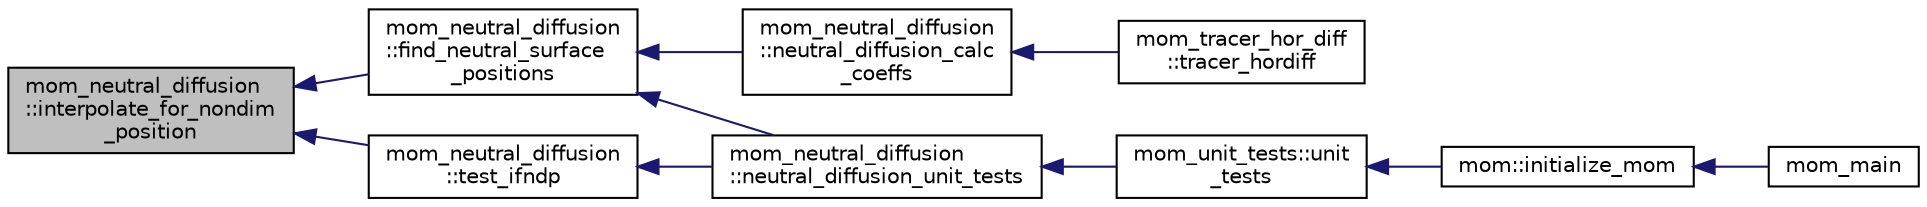 digraph "mom_neutral_diffusion::interpolate_for_nondim_position"
{
 // INTERACTIVE_SVG=YES
  edge [fontname="Helvetica",fontsize="10",labelfontname="Helvetica",labelfontsize="10"];
  node [fontname="Helvetica",fontsize="10",shape=record];
  rankdir="LR";
  Node76 [label="mom_neutral_diffusion\l::interpolate_for_nondim\l_position",height=0.2,width=0.4,color="black", fillcolor="grey75", style="filled", fontcolor="black"];
  Node76 -> Node77 [dir="back",color="midnightblue",fontsize="10",style="solid",fontname="Helvetica"];
  Node77 [label="mom_neutral_diffusion\l::find_neutral_surface\l_positions",height=0.2,width=0.4,color="black", fillcolor="white", style="filled",URL="$namespacemom__neutral__diffusion.html#aacce4f78e738a3c7530ae8940c144fb9",tooltip="Returns positions within left/right columns of combined interfaces. "];
  Node77 -> Node78 [dir="back",color="midnightblue",fontsize="10",style="solid",fontname="Helvetica"];
  Node78 [label="mom_neutral_diffusion\l::neutral_diffusion_calc\l_coeffs",height=0.2,width=0.4,color="black", fillcolor="white", style="filled",URL="$namespacemom__neutral__diffusion.html#a53d5e3f8d7610b60644aaa9f44fd854e",tooltip="Calculate remapping factors for u/v columns used to map adjoining columns to a shared coordinate spac..."];
  Node78 -> Node79 [dir="back",color="midnightblue",fontsize="10",style="solid",fontname="Helvetica"];
  Node79 [label="mom_tracer_hor_diff\l::tracer_hordiff",height=0.2,width=0.4,color="black", fillcolor="white", style="filled",URL="$namespacemom__tracer__hor__diff.html#a069e22612062290389c2630c7f90ede2",tooltip="Compute along-coordinate diffusion of all tracers using the diffusivity in CSKhTr, or using space-dependent diffusivity. Multiple iterations are used (if necessary) so that there is no limit on the acceptable time increment. "];
  Node77 -> Node80 [dir="back",color="midnightblue",fontsize="10",style="solid",fontname="Helvetica"];
  Node80 [label="mom_neutral_diffusion\l::neutral_diffusion_unit_tests",height=0.2,width=0.4,color="black", fillcolor="white", style="filled",URL="$namespacemom__neutral__diffusion.html#a6f91c93a6363fb39395796420f25fad2",tooltip="Returns true if unit tests of neutral_diffusion functions fail. Otherwise returns false..."];
  Node80 -> Node81 [dir="back",color="midnightblue",fontsize="10",style="solid",fontname="Helvetica"];
  Node81 [label="mom_unit_tests::unit\l_tests",height=0.2,width=0.4,color="black", fillcolor="white", style="filled",URL="$namespacemom__unit__tests.html#a71f3a2080872634c14a25a9411b59fe0",tooltip="Calls unit tests for other modules. Note that if a unit test returns true, a FATAL error is triggered..."];
  Node81 -> Node82 [dir="back",color="midnightblue",fontsize="10",style="solid",fontname="Helvetica"];
  Node82 [label="mom::initialize_mom",height=0.2,width=0.4,color="black", fillcolor="white", style="filled",URL="$namespacemom.html#a0be2869fef30e1e0604facfe1b41555d",tooltip="This subroutine initializes MOM. "];
  Node82 -> Node83 [dir="back",color="midnightblue",fontsize="10",style="solid",fontname="Helvetica"];
  Node83 [label="mom_main",height=0.2,width=0.4,color="black", fillcolor="white", style="filled",URL="$MOM__driver_8F90.html#a08fffeb2d8e8acbf9ed4609be6d258c6"];
  Node76 -> Node84 [dir="back",color="midnightblue",fontsize="10",style="solid",fontname="Helvetica"];
  Node84 [label="mom_neutral_diffusion\l::test_ifndp",height=0.2,width=0.4,color="black", fillcolor="white", style="filled",URL="$namespacemom__neutral__diffusion.html#a1a21234946c77d1e4ed852a4173503f1",tooltip="Returns true if a test of interpolate_for_nondim_position() fails, and conditionally writes results t..."];
  Node84 -> Node80 [dir="back",color="midnightblue",fontsize="10",style="solid",fontname="Helvetica"];
}
